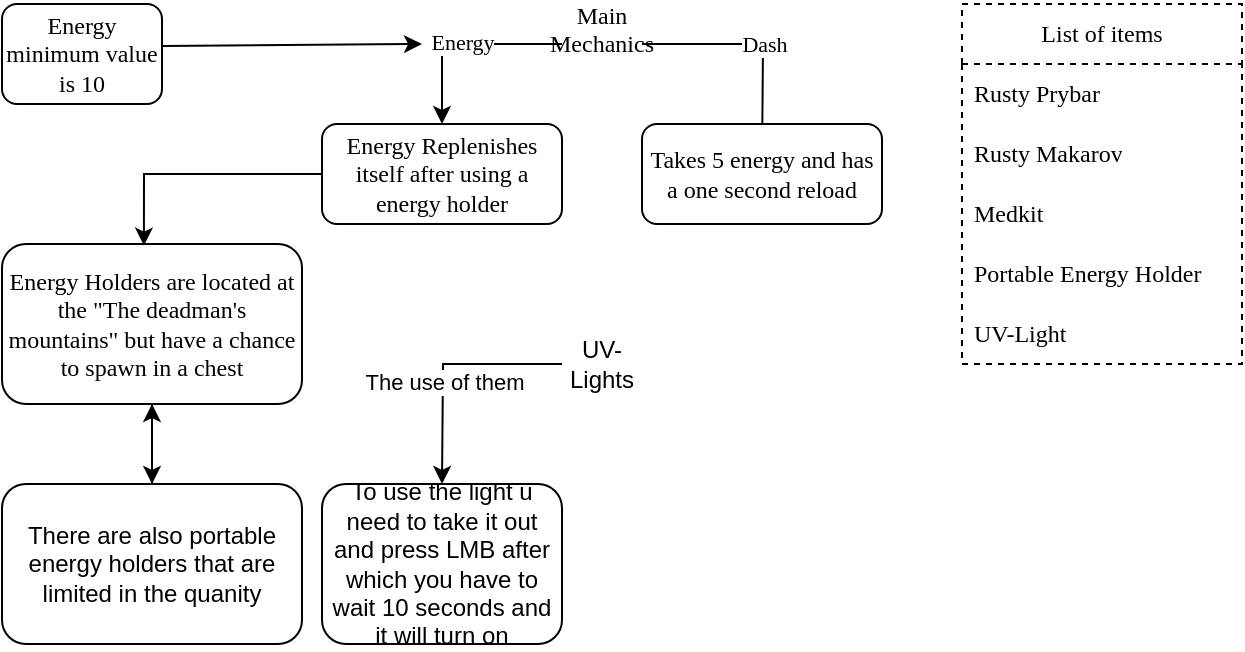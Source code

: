 <mxfile version="24.2.2" type="github">
  <diagram name="Strona-1" id="uI2bXab8AUj78JsQwhyn">
    <mxGraphModel dx="868" dy="446" grid="1" gridSize="10" guides="1" tooltips="1" connect="1" arrows="1" fold="1" page="1" pageScale="1" pageWidth="827" pageHeight="1169" math="0" shadow="0">
      <root>
        <mxCell id="0" />
        <mxCell id="1" parent="0" />
        <mxCell id="OVItRbxoTBf1ethGUC-Q-3" value="Dash" style="edgeStyle=orthogonalEdgeStyle;rounded=0;orthogonalLoop=1;jettySize=auto;html=1;exitX=1;exitY=0.5;exitDx=0;exitDy=0;fontFamily=Tahoma;horizontal=1;" parent="1" source="OVItRbxoTBf1ethGUC-Q-1" edge="1">
          <mxGeometry relative="1" as="geometry">
            <mxPoint x="420" y="200" as="targetPoint" />
            <mxPoint x="360" y="140" as="sourcePoint" />
          </mxGeometry>
        </mxCell>
        <mxCell id="OVItRbxoTBf1ethGUC-Q-4" value="Energy" style="edgeStyle=orthogonalEdgeStyle;rounded=0;orthogonalLoop=1;jettySize=auto;html=1;fontFamily=Tahoma;horizontal=1;" parent="1" source="OVItRbxoTBf1ethGUC-Q-1" target="OVItRbxoTBf1ethGUC-Q-5" edge="1">
          <mxGeometry x="-0.004" y="-1" relative="1" as="geometry">
            <mxPoint x="260" y="200" as="targetPoint" />
            <Array as="points">
              <mxPoint x="260" y="140" />
            </Array>
            <mxPoint as="offset" />
          </mxGeometry>
        </mxCell>
        <mxCell id="OVItRbxoTBf1ethGUC-Q-1" value="Main Mechanics&lt;div&gt;&lt;br&gt;&lt;/div&gt;" style="text;html=1;align=center;verticalAlign=middle;whiteSpace=wrap;rounded=0;fontFamily=Tahoma;horizontal=1;" parent="1" vertex="1">
          <mxGeometry x="320" y="120" width="40" height="40" as="geometry" />
        </mxCell>
        <mxCell id="OVItRbxoTBf1ethGUC-Q-5" value="Energy Replenishes itself after using a energy holder" style="rounded=1;whiteSpace=wrap;html=1;fontFamily=Tahoma;horizontal=1;" parent="1" vertex="1">
          <mxGeometry x="200" y="180" width="120" height="50" as="geometry" />
        </mxCell>
        <mxCell id="OVItRbxoTBf1ethGUC-Q-6" value="Takes 5 energy and has a one second reload" style="rounded=1;whiteSpace=wrap;html=1;fontFamily=Tahoma;horizontal=1;" parent="1" vertex="1">
          <mxGeometry x="360" y="180" width="120" height="50" as="geometry" />
        </mxCell>
        <mxCell id="jzNnugBUa8Sxr_mmBCBc-9" style="edgeStyle=orthogonalEdgeStyle;rounded=0;orthogonalLoop=1;jettySize=auto;html=1;exitX=0.5;exitY=1;exitDx=0;exitDy=0;entryX=0.5;entryY=0;entryDx=0;entryDy=0;" edge="1" parent="1" source="OVItRbxoTBf1ethGUC-Q-8" target="jzNnugBUa8Sxr_mmBCBc-10">
          <mxGeometry relative="1" as="geometry">
            <mxPoint x="120" y="360" as="targetPoint" />
            <mxPoint x="130" y="330" as="sourcePoint" />
          </mxGeometry>
        </mxCell>
        <mxCell id="OVItRbxoTBf1ethGUC-Q-8" value="Energy Holders are located at the &quot;The deadman&#39;s mountains&quot; but have a chance to spawn in a ches&lt;span style=&quot;background-color: initial;&quot;&gt;t&lt;/span&gt;" style="rounded=1;whiteSpace=wrap;html=1;fontFamily=Tahoma;horizontal=1;" parent="1" vertex="1">
          <mxGeometry x="40" y="240" width="150" height="80" as="geometry" />
        </mxCell>
        <mxCell id="OVItRbxoTBf1ethGUC-Q-9" style="edgeStyle=orthogonalEdgeStyle;rounded=0;orthogonalLoop=1;jettySize=auto;html=1;exitX=0;exitY=0.5;exitDx=0;exitDy=0;entryX=0.473;entryY=0.01;entryDx=0;entryDy=0;entryPerimeter=0;" parent="1" source="OVItRbxoTBf1ethGUC-Q-5" target="OVItRbxoTBf1ethGUC-Q-8" edge="1">
          <mxGeometry relative="1" as="geometry" />
        </mxCell>
        <mxCell id="jzNnugBUa8Sxr_mmBCBc-2" style="edgeStyle=orthogonalEdgeStyle;rounded=0;orthogonalLoop=1;jettySize=auto;html=1;exitX=0.999;exitY=0.419;exitDx=0;exitDy=0;exitPerimeter=0;" edge="1" parent="1" source="jzNnugBUa8Sxr_mmBCBc-1">
          <mxGeometry relative="1" as="geometry">
            <mxPoint x="250" y="140" as="targetPoint" />
            <Array as="points">
              <mxPoint x="250" y="140" />
            </Array>
          </mxGeometry>
        </mxCell>
        <mxCell id="jzNnugBUa8Sxr_mmBCBc-1" value="Energy minimum value is 10" style="rounded=1;whiteSpace=wrap;html=1;fontFamily=Tahoma;horizontal=1;" vertex="1" parent="1">
          <mxGeometry x="40" y="120" width="80" height="50" as="geometry" />
        </mxCell>
        <mxCell id="jzNnugBUa8Sxr_mmBCBc-3" value="List of items" style="swimlane;fontStyle=0;childLayout=stackLayout;horizontal=1;startSize=30;horizontalStack=0;resizeParent=1;resizeParentMax=0;resizeLast=0;collapsible=1;marginBottom=0;whiteSpace=wrap;html=1;dashed=1;fontFamily=Tahoma;" vertex="1" parent="1">
          <mxGeometry x="520" y="120" width="140" height="180" as="geometry">
            <mxRectangle x="520" y="120" width="100" height="30" as="alternateBounds" />
          </mxGeometry>
        </mxCell>
        <mxCell id="jzNnugBUa8Sxr_mmBCBc-4" value="Rusty Prybar" style="text;strokeColor=none;fillColor=none;align=left;verticalAlign=middle;spacingLeft=4;spacingRight=4;overflow=hidden;points=[[0,0.5],[1,0.5]];portConstraint=eastwest;rotatable=0;whiteSpace=wrap;html=1;fontFamily=Tahoma;horizontal=1;" vertex="1" parent="jzNnugBUa8Sxr_mmBCBc-3">
          <mxGeometry y="30" width="140" height="30" as="geometry" />
        </mxCell>
        <mxCell id="jzNnugBUa8Sxr_mmBCBc-5" value="Rusty Makarov" style="text;strokeColor=none;fillColor=none;align=left;verticalAlign=middle;spacingLeft=4;spacingRight=4;overflow=hidden;points=[[0,0.5],[1,0.5]];portConstraint=eastwest;rotatable=0;whiteSpace=wrap;html=1;fontFamily=Tahoma;horizontal=1;" vertex="1" parent="jzNnugBUa8Sxr_mmBCBc-3">
          <mxGeometry y="60" width="140" height="30" as="geometry" />
        </mxCell>
        <mxCell id="jzNnugBUa8Sxr_mmBCBc-6" value="Medkit" style="text;strokeColor=none;fillColor=none;align=left;verticalAlign=middle;spacingLeft=4;spacingRight=4;overflow=hidden;points=[[0,0.5],[1,0.5]];portConstraint=eastwest;rotatable=0;whiteSpace=wrap;html=1;fontFamily=Tahoma;horizontal=1;" vertex="1" parent="jzNnugBUa8Sxr_mmBCBc-3">
          <mxGeometry y="90" width="140" height="30" as="geometry" />
        </mxCell>
        <mxCell id="jzNnugBUa8Sxr_mmBCBc-7" value="Portable Energy Holder" style="text;strokeColor=none;fillColor=none;align=left;verticalAlign=middle;spacingLeft=4;spacingRight=4;overflow=hidden;points=[[0,0.5],[1,0.5]];portConstraint=eastwest;rotatable=0;whiteSpace=wrap;html=1;fontFamily=Tahoma;horizontal=1;" vertex="1" parent="jzNnugBUa8Sxr_mmBCBc-3">
          <mxGeometry y="120" width="140" height="30" as="geometry" />
        </mxCell>
        <mxCell id="jzNnugBUa8Sxr_mmBCBc-8" value="UV-Light" style="text;strokeColor=none;fillColor=none;align=left;verticalAlign=middle;spacingLeft=4;spacingRight=4;overflow=hidden;points=[[0,0.5],[1,0.5]];portConstraint=eastwest;rotatable=0;whiteSpace=wrap;html=1;fontFamily=Tahoma;horizontal=1;" vertex="1" parent="jzNnugBUa8Sxr_mmBCBc-3">
          <mxGeometry y="150" width="140" height="30" as="geometry" />
        </mxCell>
        <mxCell id="jzNnugBUa8Sxr_mmBCBc-18" value="" style="edgeStyle=orthogonalEdgeStyle;rounded=0;orthogonalLoop=1;jettySize=auto;html=1;" edge="1" parent="1" source="jzNnugBUa8Sxr_mmBCBc-10" target="OVItRbxoTBf1ethGUC-Q-8">
          <mxGeometry relative="1" as="geometry" />
        </mxCell>
        <mxCell id="jzNnugBUa8Sxr_mmBCBc-10" value="There are also portable energy holders that are limited in the quanity" style="rounded=1;whiteSpace=wrap;html=1;" vertex="1" parent="1">
          <mxGeometry x="40" y="360" width="150" height="80" as="geometry" />
        </mxCell>
        <mxCell id="jzNnugBUa8Sxr_mmBCBc-15" style="edgeStyle=orthogonalEdgeStyle;rounded=0;orthogonalLoop=1;jettySize=auto;html=1;" edge="1" parent="1" source="jzNnugBUa8Sxr_mmBCBc-14">
          <mxGeometry relative="1" as="geometry">
            <mxPoint x="260" y="360" as="targetPoint" />
          </mxGeometry>
        </mxCell>
        <mxCell id="jzNnugBUa8Sxr_mmBCBc-16" value="The use of them" style="edgeLabel;html=1;align=center;verticalAlign=middle;resizable=0;points=[];" vertex="1" connectable="0" parent="jzNnugBUa8Sxr_mmBCBc-15">
          <mxGeometry x="0.141" relative="1" as="geometry">
            <mxPoint as="offset" />
          </mxGeometry>
        </mxCell>
        <mxCell id="jzNnugBUa8Sxr_mmBCBc-14" value="UV-Lights" style="text;html=1;align=center;verticalAlign=middle;whiteSpace=wrap;rounded=0;" vertex="1" parent="1">
          <mxGeometry x="320" y="280" width="40" height="40" as="geometry" />
        </mxCell>
        <mxCell id="jzNnugBUa8Sxr_mmBCBc-17" value="To use the light u need to take it out and press LMB after which you have to wait 10 seconds and it will turn on" style="rounded=1;whiteSpace=wrap;html=1;" vertex="1" parent="1">
          <mxGeometry x="200" y="360" width="120" height="80" as="geometry" />
        </mxCell>
      </root>
    </mxGraphModel>
  </diagram>
</mxfile>
